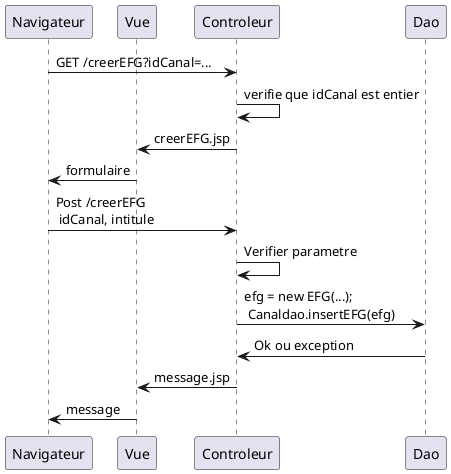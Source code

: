@startuml
' par défaut, les couches sont disposées dans l'ordre d'apparition
' nous utilison participant pour préciser qu'après Navigateur il y a Vue et non Controleur
participant Navigateur
participant Vue

Navigateur -> Controleur: GET /creerEFG?idCanal=...
Controleur -> Controleur: verifie que idCanal est entier
Controleur -> Vue: creerEFG.jsp
Vue -> Navigateur: formulaire
Navigateur -> Controleur : Post /creerEFG \n idCanal, intitule
Controleur -> Controleur : Verifier parametre 
Controleur -> Dao : efg = new EFG(...); \n Canaldao.insertEFG(efg)
Dao -> Controleur : Ok ou exception
Controleur -> Vue: message.jsp
Vue -> Navigateur: message
@enduml

/' (commentaire sur plusieurs lignes, comme en Java, avec ' qui remplace *)
1ere étape
Créer le contrôleur et une vue minimale, et tester
Pour cela, créer une servlet MesCanauxServlet dans fr.siomassy2021.controller, avec
le chemin (utl) /mescanaux.
=> commit

2e étape
Mettre des canaux en dur dans le contrôleur,
et les afficher dans la JSP.
=> commit

3e étape
Appel de la Dao, qui construit la liste en dur
Le memberId est aussi mis en dur à 1
=> commit
'/